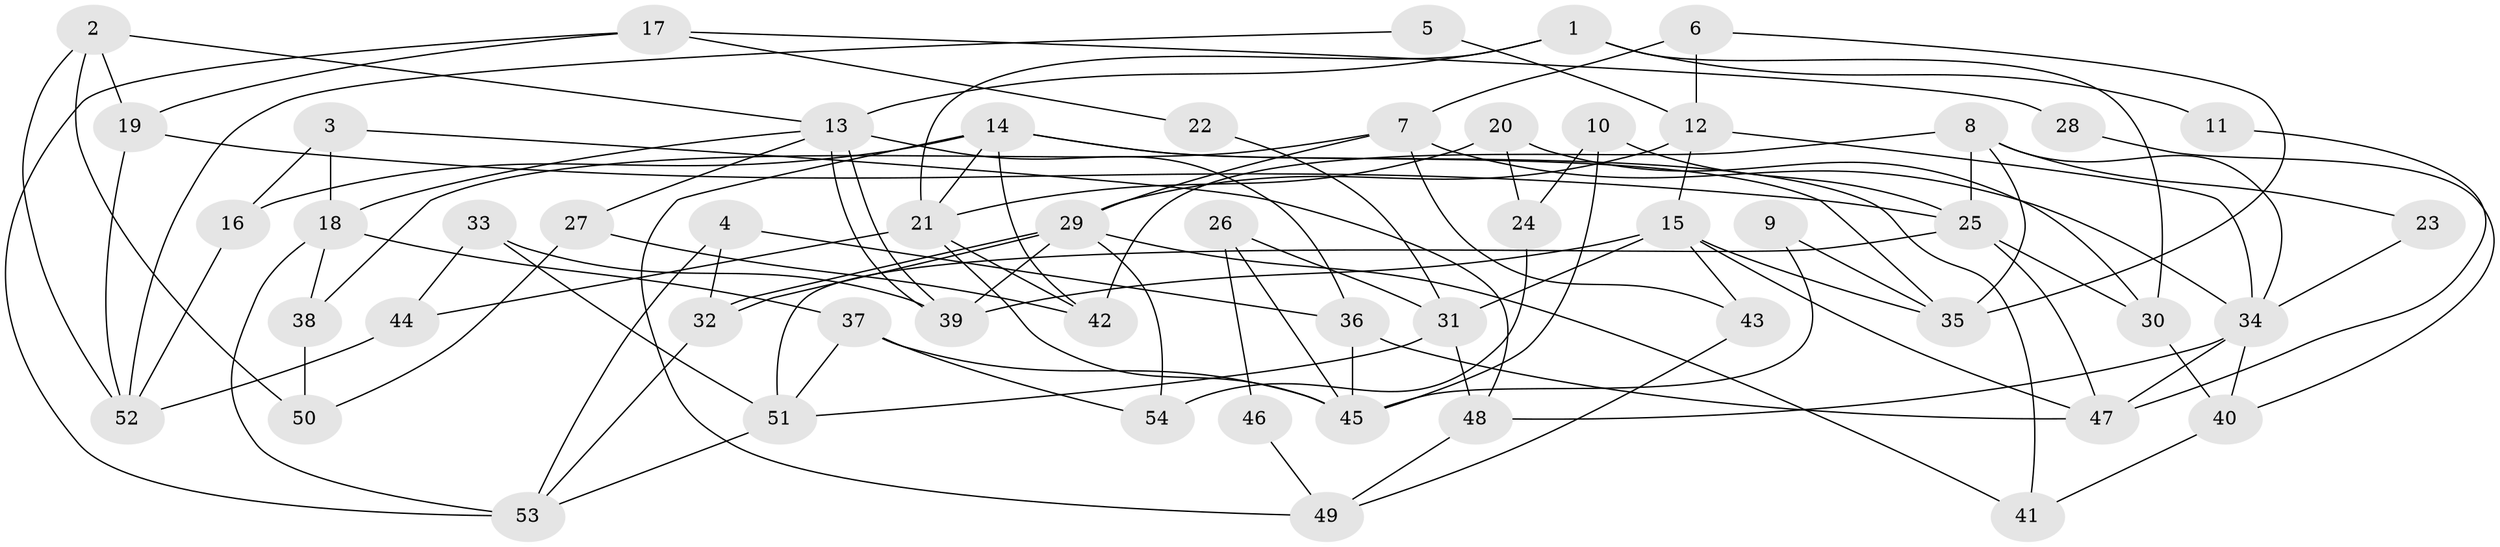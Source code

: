// coarse degree distribution, {8: 0.09090909090909091, 6: 0.12121212121212122, 5: 0.18181818181818182, 2: 0.12121212121212122, 7: 0.09090909090909091, 9: 0.06060606060606061, 3: 0.21212121212121213, 10: 0.030303030303030304, 4: 0.09090909090909091}
// Generated by graph-tools (version 1.1) at 2025/52/02/27/25 19:52:04]
// undirected, 54 vertices, 108 edges
graph export_dot {
graph [start="1"]
  node [color=gray90,style=filled];
  1;
  2;
  3;
  4;
  5;
  6;
  7;
  8;
  9;
  10;
  11;
  12;
  13;
  14;
  15;
  16;
  17;
  18;
  19;
  20;
  21;
  22;
  23;
  24;
  25;
  26;
  27;
  28;
  29;
  30;
  31;
  32;
  33;
  34;
  35;
  36;
  37;
  38;
  39;
  40;
  41;
  42;
  43;
  44;
  45;
  46;
  47;
  48;
  49;
  50;
  51;
  52;
  53;
  54;
  1 -- 21;
  1 -- 30;
  1 -- 11;
  1 -- 13;
  2 -- 13;
  2 -- 52;
  2 -- 19;
  2 -- 50;
  3 -- 18;
  3 -- 48;
  3 -- 16;
  4 -- 32;
  4 -- 36;
  4 -- 53;
  5 -- 52;
  5 -- 12;
  6 -- 7;
  6 -- 12;
  6 -- 35;
  7 -- 29;
  7 -- 38;
  7 -- 34;
  7 -- 43;
  8 -- 34;
  8 -- 25;
  8 -- 23;
  8 -- 35;
  8 -- 42;
  9 -- 35;
  9 -- 45;
  10 -- 45;
  10 -- 25;
  10 -- 24;
  11 -- 47;
  12 -- 34;
  12 -- 29;
  12 -- 15;
  13 -- 39;
  13 -- 39;
  13 -- 18;
  13 -- 27;
  13 -- 36;
  14 -- 21;
  14 -- 35;
  14 -- 16;
  14 -- 41;
  14 -- 42;
  14 -- 49;
  15 -- 35;
  15 -- 31;
  15 -- 39;
  15 -- 43;
  15 -- 47;
  16 -- 52;
  17 -- 53;
  17 -- 19;
  17 -- 22;
  17 -- 28;
  18 -- 37;
  18 -- 38;
  18 -- 53;
  19 -- 52;
  19 -- 25;
  20 -- 21;
  20 -- 30;
  20 -- 24;
  21 -- 45;
  21 -- 42;
  21 -- 44;
  22 -- 31;
  23 -- 34;
  24 -- 54;
  25 -- 51;
  25 -- 30;
  25 -- 47;
  26 -- 31;
  26 -- 45;
  26 -- 46;
  27 -- 42;
  27 -- 50;
  28 -- 40;
  29 -- 32;
  29 -- 32;
  29 -- 39;
  29 -- 41;
  29 -- 54;
  30 -- 40;
  31 -- 48;
  31 -- 51;
  32 -- 53;
  33 -- 39;
  33 -- 51;
  33 -- 44;
  34 -- 47;
  34 -- 40;
  34 -- 48;
  36 -- 47;
  36 -- 45;
  37 -- 51;
  37 -- 54;
  37 -- 45;
  38 -- 50;
  40 -- 41;
  43 -- 49;
  44 -- 52;
  46 -- 49;
  48 -- 49;
  51 -- 53;
}
